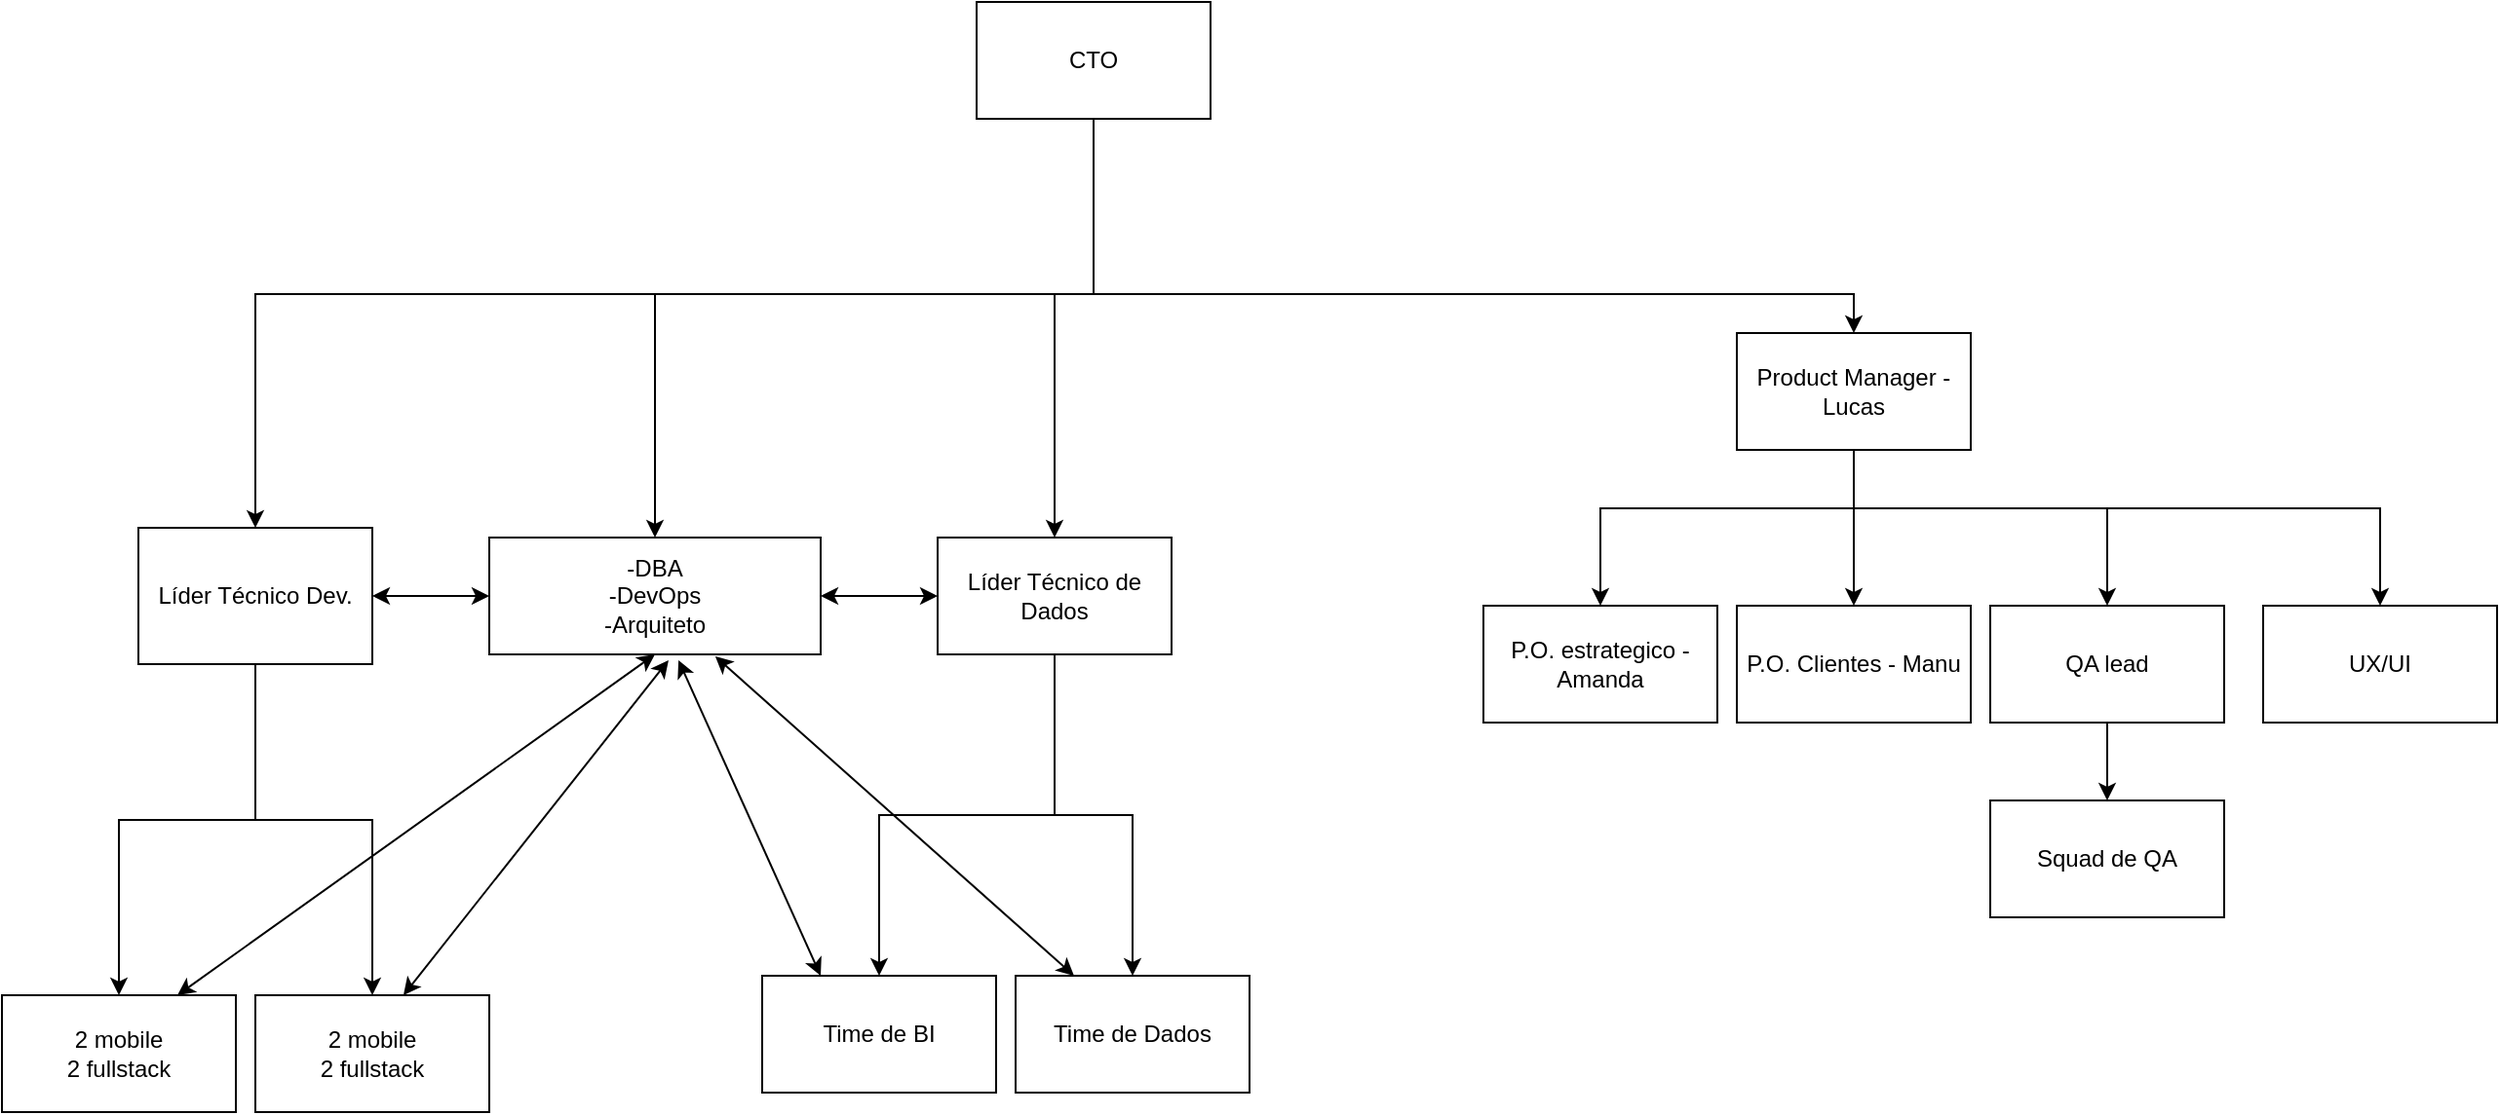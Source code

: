 <mxfile version="21.6.2" type="github">
  <diagram name="Página-1" id="a75Q4dgeTDDlWVLBuHVs">
    <mxGraphModel dx="1118" dy="790" grid="1" gridSize="10" guides="1" tooltips="1" connect="1" arrows="1" fold="1" page="1" pageScale="1" pageWidth="827" pageHeight="1169" math="0" shadow="0">
      <root>
        <mxCell id="0" />
        <mxCell id="1" parent="0" />
        <mxCell id="8PdNXpC6fo2_UGGnl9bH-1" value="2 mobile&lt;br&gt;2 fullstack" style="rounded=0;whiteSpace=wrap;html=1;" vertex="1" parent="1">
          <mxGeometry x="40" y="530" width="120" height="60" as="geometry" />
        </mxCell>
        <mxCell id="8PdNXpC6fo2_UGGnl9bH-2" value="2 mobile&lt;br style=&quot;border-color: var(--border-color);&quot;&gt;2 fullstack" style="rounded=0;whiteSpace=wrap;html=1;" vertex="1" parent="1">
          <mxGeometry x="170" y="530" width="120" height="60" as="geometry" />
        </mxCell>
        <mxCell id="8PdNXpC6fo2_UGGnl9bH-4" value="Time de BI" style="rounded=0;whiteSpace=wrap;html=1;" vertex="1" parent="1">
          <mxGeometry x="430" y="520" width="120" height="60" as="geometry" />
        </mxCell>
        <mxCell id="8PdNXpC6fo2_UGGnl9bH-6" value="Time de Dados" style="rounded=0;whiteSpace=wrap;html=1;" vertex="1" parent="1">
          <mxGeometry x="560" y="520" width="120" height="60" as="geometry" />
        </mxCell>
        <mxCell id="8PdNXpC6fo2_UGGnl9bH-17" style="edgeStyle=orthogonalEdgeStyle;rounded=0;orthogonalLoop=1;jettySize=auto;html=1;entryX=0.5;entryY=0;entryDx=0;entryDy=0;" edge="1" parent="1" source="8PdNXpC6fo2_UGGnl9bH-7" target="8PdNXpC6fo2_UGGnl9bH-1">
          <mxGeometry relative="1" as="geometry">
            <Array as="points">
              <mxPoint x="170" y="440" />
              <mxPoint x="100" y="440" />
            </Array>
          </mxGeometry>
        </mxCell>
        <mxCell id="8PdNXpC6fo2_UGGnl9bH-19" style="edgeStyle=orthogonalEdgeStyle;rounded=0;orthogonalLoop=1;jettySize=auto;html=1;entryX=0.5;entryY=0;entryDx=0;entryDy=0;" edge="1" parent="1" source="8PdNXpC6fo2_UGGnl9bH-7" target="8PdNXpC6fo2_UGGnl9bH-2">
          <mxGeometry relative="1" as="geometry">
            <Array as="points">
              <mxPoint x="170" y="440" />
              <mxPoint x="230" y="440" />
            </Array>
          </mxGeometry>
        </mxCell>
        <mxCell id="8PdNXpC6fo2_UGGnl9bH-7" value="Líder Técnico Dev." style="rounded=0;whiteSpace=wrap;html=1;" vertex="1" parent="1">
          <mxGeometry x="110" y="290" width="120" height="70" as="geometry" />
        </mxCell>
        <mxCell id="8PdNXpC6fo2_UGGnl9bH-20" style="edgeStyle=orthogonalEdgeStyle;rounded=0;orthogonalLoop=1;jettySize=auto;html=1;entryX=0.5;entryY=0;entryDx=0;entryDy=0;" edge="1" parent="1" source="8PdNXpC6fo2_UGGnl9bH-8" target="8PdNXpC6fo2_UGGnl9bH-4">
          <mxGeometry relative="1" as="geometry" />
        </mxCell>
        <mxCell id="8PdNXpC6fo2_UGGnl9bH-21" style="edgeStyle=orthogonalEdgeStyle;rounded=0;orthogonalLoop=1;jettySize=auto;html=1;" edge="1" parent="1" source="8PdNXpC6fo2_UGGnl9bH-8" target="8PdNXpC6fo2_UGGnl9bH-6">
          <mxGeometry relative="1" as="geometry" />
        </mxCell>
        <mxCell id="8PdNXpC6fo2_UGGnl9bH-8" value="Líder Técnico de Dados" style="rounded=0;whiteSpace=wrap;html=1;" vertex="1" parent="1">
          <mxGeometry x="520" y="295" width="120" height="60" as="geometry" />
        </mxCell>
        <mxCell id="8PdNXpC6fo2_UGGnl9bH-14" style="edgeStyle=orthogonalEdgeStyle;rounded=0;orthogonalLoop=1;jettySize=auto;html=1;entryX=0.5;entryY=0;entryDx=0;entryDy=0;" edge="1" parent="1" source="8PdNXpC6fo2_UGGnl9bH-13" target="8PdNXpC6fo2_UGGnl9bH-7">
          <mxGeometry relative="1" as="geometry">
            <Array as="points">
              <mxPoint x="600" y="170" />
              <mxPoint x="170" y="170" />
            </Array>
          </mxGeometry>
        </mxCell>
        <mxCell id="8PdNXpC6fo2_UGGnl9bH-15" style="edgeStyle=orthogonalEdgeStyle;rounded=0;orthogonalLoop=1;jettySize=auto;html=1;entryX=0.5;entryY=0;entryDx=0;entryDy=0;" edge="1" parent="1" source="8PdNXpC6fo2_UGGnl9bH-13" target="8PdNXpC6fo2_UGGnl9bH-8">
          <mxGeometry relative="1" as="geometry">
            <Array as="points">
              <mxPoint x="600" y="170" />
              <mxPoint x="580" y="170" />
            </Array>
          </mxGeometry>
        </mxCell>
        <mxCell id="8PdNXpC6fo2_UGGnl9bH-34" style="edgeStyle=orthogonalEdgeStyle;rounded=0;orthogonalLoop=1;jettySize=auto;html=1;" edge="1" parent="1" source="8PdNXpC6fo2_UGGnl9bH-13" target="8PdNXpC6fo2_UGGnl9bH-16">
          <mxGeometry relative="1" as="geometry">
            <Array as="points">
              <mxPoint x="600" y="170" />
              <mxPoint x="375" y="170" />
            </Array>
          </mxGeometry>
        </mxCell>
        <mxCell id="8PdNXpC6fo2_UGGnl9bH-35" style="edgeStyle=orthogonalEdgeStyle;rounded=0;orthogonalLoop=1;jettySize=auto;html=1;entryX=0.5;entryY=0;entryDx=0;entryDy=0;" edge="1" parent="1" source="8PdNXpC6fo2_UGGnl9bH-13" target="8PdNXpC6fo2_UGGnl9bH-33">
          <mxGeometry relative="1" as="geometry">
            <Array as="points">
              <mxPoint x="600" y="170" />
              <mxPoint x="990" y="170" />
            </Array>
          </mxGeometry>
        </mxCell>
        <mxCell id="8PdNXpC6fo2_UGGnl9bH-13" value="CTO" style="rounded=0;whiteSpace=wrap;html=1;" vertex="1" parent="1">
          <mxGeometry x="540" y="20" width="120" height="60" as="geometry" />
        </mxCell>
        <mxCell id="8PdNXpC6fo2_UGGnl9bH-16" value="-DBA&lt;br&gt;-DevOps&lt;br&gt;-Arquiteto" style="rounded=0;whiteSpace=wrap;html=1;" vertex="1" parent="1">
          <mxGeometry x="290" y="295" width="170" height="60" as="geometry" />
        </mxCell>
        <mxCell id="8PdNXpC6fo2_UGGnl9bH-23" value="" style="endArrow=classic;startArrow=classic;html=1;rounded=0;exitX=0.75;exitY=0;exitDx=0;exitDy=0;entryX=0.5;entryY=1;entryDx=0;entryDy=0;" edge="1" parent="1" source="8PdNXpC6fo2_UGGnl9bH-1" target="8PdNXpC6fo2_UGGnl9bH-16">
          <mxGeometry width="50" height="50" relative="1" as="geometry">
            <mxPoint x="330" y="430" as="sourcePoint" />
            <mxPoint x="380" y="380" as="targetPoint" />
          </mxGeometry>
        </mxCell>
        <mxCell id="8PdNXpC6fo2_UGGnl9bH-24" value="" style="endArrow=classic;startArrow=classic;html=1;rounded=0;exitX=0.633;exitY=0;exitDx=0;exitDy=0;entryX=0.541;entryY=1.05;entryDx=0;entryDy=0;entryPerimeter=0;exitPerimeter=0;" edge="1" parent="1" source="8PdNXpC6fo2_UGGnl9bH-2" target="8PdNXpC6fo2_UGGnl9bH-16">
          <mxGeometry width="50" height="50" relative="1" as="geometry">
            <mxPoint x="200" y="660" as="sourcePoint" />
            <mxPoint x="430" y="550" as="targetPoint" />
          </mxGeometry>
        </mxCell>
        <mxCell id="8PdNXpC6fo2_UGGnl9bH-25" value="" style="endArrow=classic;startArrow=classic;html=1;rounded=0;exitX=0.571;exitY=1.05;exitDx=0;exitDy=0;entryX=0.25;entryY=0;entryDx=0;entryDy=0;exitPerimeter=0;" edge="1" parent="1" source="8PdNXpC6fo2_UGGnl9bH-16" target="8PdNXpC6fo2_UGGnl9bH-4">
          <mxGeometry width="50" height="50" relative="1" as="geometry">
            <mxPoint x="160" y="490" as="sourcePoint" />
            <mxPoint x="390" y="380" as="targetPoint" />
          </mxGeometry>
        </mxCell>
        <mxCell id="8PdNXpC6fo2_UGGnl9bH-26" value="" style="endArrow=classic;startArrow=classic;html=1;rounded=0;exitX=0.682;exitY=1.017;exitDx=0;exitDy=0;entryX=0.25;entryY=0;entryDx=0;entryDy=0;exitPerimeter=0;" edge="1" parent="1" source="8PdNXpC6fo2_UGGnl9bH-16" target="8PdNXpC6fo2_UGGnl9bH-6">
          <mxGeometry width="50" height="50" relative="1" as="geometry">
            <mxPoint x="170" y="500" as="sourcePoint" />
            <mxPoint x="400" y="390" as="targetPoint" />
          </mxGeometry>
        </mxCell>
        <mxCell id="8PdNXpC6fo2_UGGnl9bH-29" value="" style="endArrow=classic;startArrow=classic;html=1;rounded=0;exitX=0;exitY=0.5;exitDx=0;exitDy=0;entryX=1;entryY=0.5;entryDx=0;entryDy=0;" edge="1" parent="1" source="8PdNXpC6fo2_UGGnl9bH-8" target="8PdNXpC6fo2_UGGnl9bH-16">
          <mxGeometry width="50" height="50" relative="1" as="geometry">
            <mxPoint x="240" y="680" as="sourcePoint" />
            <mxPoint x="300" y="680" as="targetPoint" />
          </mxGeometry>
        </mxCell>
        <mxCell id="8PdNXpC6fo2_UGGnl9bH-30" value="" style="endArrow=classic;startArrow=classic;html=1;rounded=0;exitX=1;exitY=0.5;exitDx=0;exitDy=0;entryX=0;entryY=0.5;entryDx=0;entryDy=0;" edge="1" parent="1" source="8PdNXpC6fo2_UGGnl9bH-7" target="8PdNXpC6fo2_UGGnl9bH-16">
          <mxGeometry width="50" height="50" relative="1" as="geometry">
            <mxPoint x="270" y="330" as="sourcePoint" />
            <mxPoint x="300" y="330" as="targetPoint" />
          </mxGeometry>
        </mxCell>
        <mxCell id="8PdNXpC6fo2_UGGnl9bH-39" style="edgeStyle=orthogonalEdgeStyle;rounded=0;orthogonalLoop=1;jettySize=auto;html=1;entryX=0.5;entryY=0;entryDx=0;entryDy=0;" edge="1" parent="1" source="8PdNXpC6fo2_UGGnl9bH-33" target="8PdNXpC6fo2_UGGnl9bH-36">
          <mxGeometry relative="1" as="geometry">
            <Array as="points">
              <mxPoint x="990" y="280" />
              <mxPoint x="860" y="280" />
            </Array>
          </mxGeometry>
        </mxCell>
        <mxCell id="8PdNXpC6fo2_UGGnl9bH-40" style="edgeStyle=orthogonalEdgeStyle;rounded=0;orthogonalLoop=1;jettySize=auto;html=1;entryX=0.5;entryY=0;entryDx=0;entryDy=0;" edge="1" parent="1" source="8PdNXpC6fo2_UGGnl9bH-33" target="8PdNXpC6fo2_UGGnl9bH-37">
          <mxGeometry relative="1" as="geometry" />
        </mxCell>
        <mxCell id="8PdNXpC6fo2_UGGnl9bH-41" style="edgeStyle=orthogonalEdgeStyle;rounded=0;orthogonalLoop=1;jettySize=auto;html=1;entryX=0.5;entryY=0;entryDx=0;entryDy=0;" edge="1" parent="1" source="8PdNXpC6fo2_UGGnl9bH-33" target="8PdNXpC6fo2_UGGnl9bH-38">
          <mxGeometry relative="1" as="geometry">
            <Array as="points">
              <mxPoint x="990" y="280" />
              <mxPoint x="1120" y="280" />
            </Array>
          </mxGeometry>
        </mxCell>
        <mxCell id="8PdNXpC6fo2_UGGnl9bH-45" style="edgeStyle=orthogonalEdgeStyle;rounded=0;orthogonalLoop=1;jettySize=auto;html=1;entryX=0.5;entryY=0;entryDx=0;entryDy=0;" edge="1" parent="1" source="8PdNXpC6fo2_UGGnl9bH-33" target="8PdNXpC6fo2_UGGnl9bH-44">
          <mxGeometry relative="1" as="geometry">
            <Array as="points">
              <mxPoint x="990" y="280" />
              <mxPoint x="1260" y="280" />
            </Array>
          </mxGeometry>
        </mxCell>
        <mxCell id="8PdNXpC6fo2_UGGnl9bH-33" value="Product Manager - Lucas" style="rounded=0;whiteSpace=wrap;html=1;" vertex="1" parent="1">
          <mxGeometry x="930" y="190" width="120" height="60" as="geometry" />
        </mxCell>
        <mxCell id="8PdNXpC6fo2_UGGnl9bH-36" value="P.O. estrategico - Amanda" style="rounded=0;whiteSpace=wrap;html=1;" vertex="1" parent="1">
          <mxGeometry x="800" y="330" width="120" height="60" as="geometry" />
        </mxCell>
        <mxCell id="8PdNXpC6fo2_UGGnl9bH-37" value="P.O. Clientes - Manu" style="rounded=0;whiteSpace=wrap;html=1;" vertex="1" parent="1">
          <mxGeometry x="930" y="330" width="120" height="60" as="geometry" />
        </mxCell>
        <mxCell id="8PdNXpC6fo2_UGGnl9bH-43" style="edgeStyle=orthogonalEdgeStyle;rounded=0;orthogonalLoop=1;jettySize=auto;html=1;entryX=0.5;entryY=0;entryDx=0;entryDy=0;" edge="1" parent="1" source="8PdNXpC6fo2_UGGnl9bH-38" target="8PdNXpC6fo2_UGGnl9bH-42">
          <mxGeometry relative="1" as="geometry" />
        </mxCell>
        <mxCell id="8PdNXpC6fo2_UGGnl9bH-38" value="QA lead" style="rounded=0;whiteSpace=wrap;html=1;" vertex="1" parent="1">
          <mxGeometry x="1060" y="330" width="120" height="60" as="geometry" />
        </mxCell>
        <mxCell id="8PdNXpC6fo2_UGGnl9bH-42" value="Squad de QA" style="rounded=0;whiteSpace=wrap;html=1;" vertex="1" parent="1">
          <mxGeometry x="1060" y="430" width="120" height="60" as="geometry" />
        </mxCell>
        <mxCell id="8PdNXpC6fo2_UGGnl9bH-44" value="UX/UI" style="rounded=0;whiteSpace=wrap;html=1;" vertex="1" parent="1">
          <mxGeometry x="1200" y="330" width="120" height="60" as="geometry" />
        </mxCell>
      </root>
    </mxGraphModel>
  </diagram>
</mxfile>
